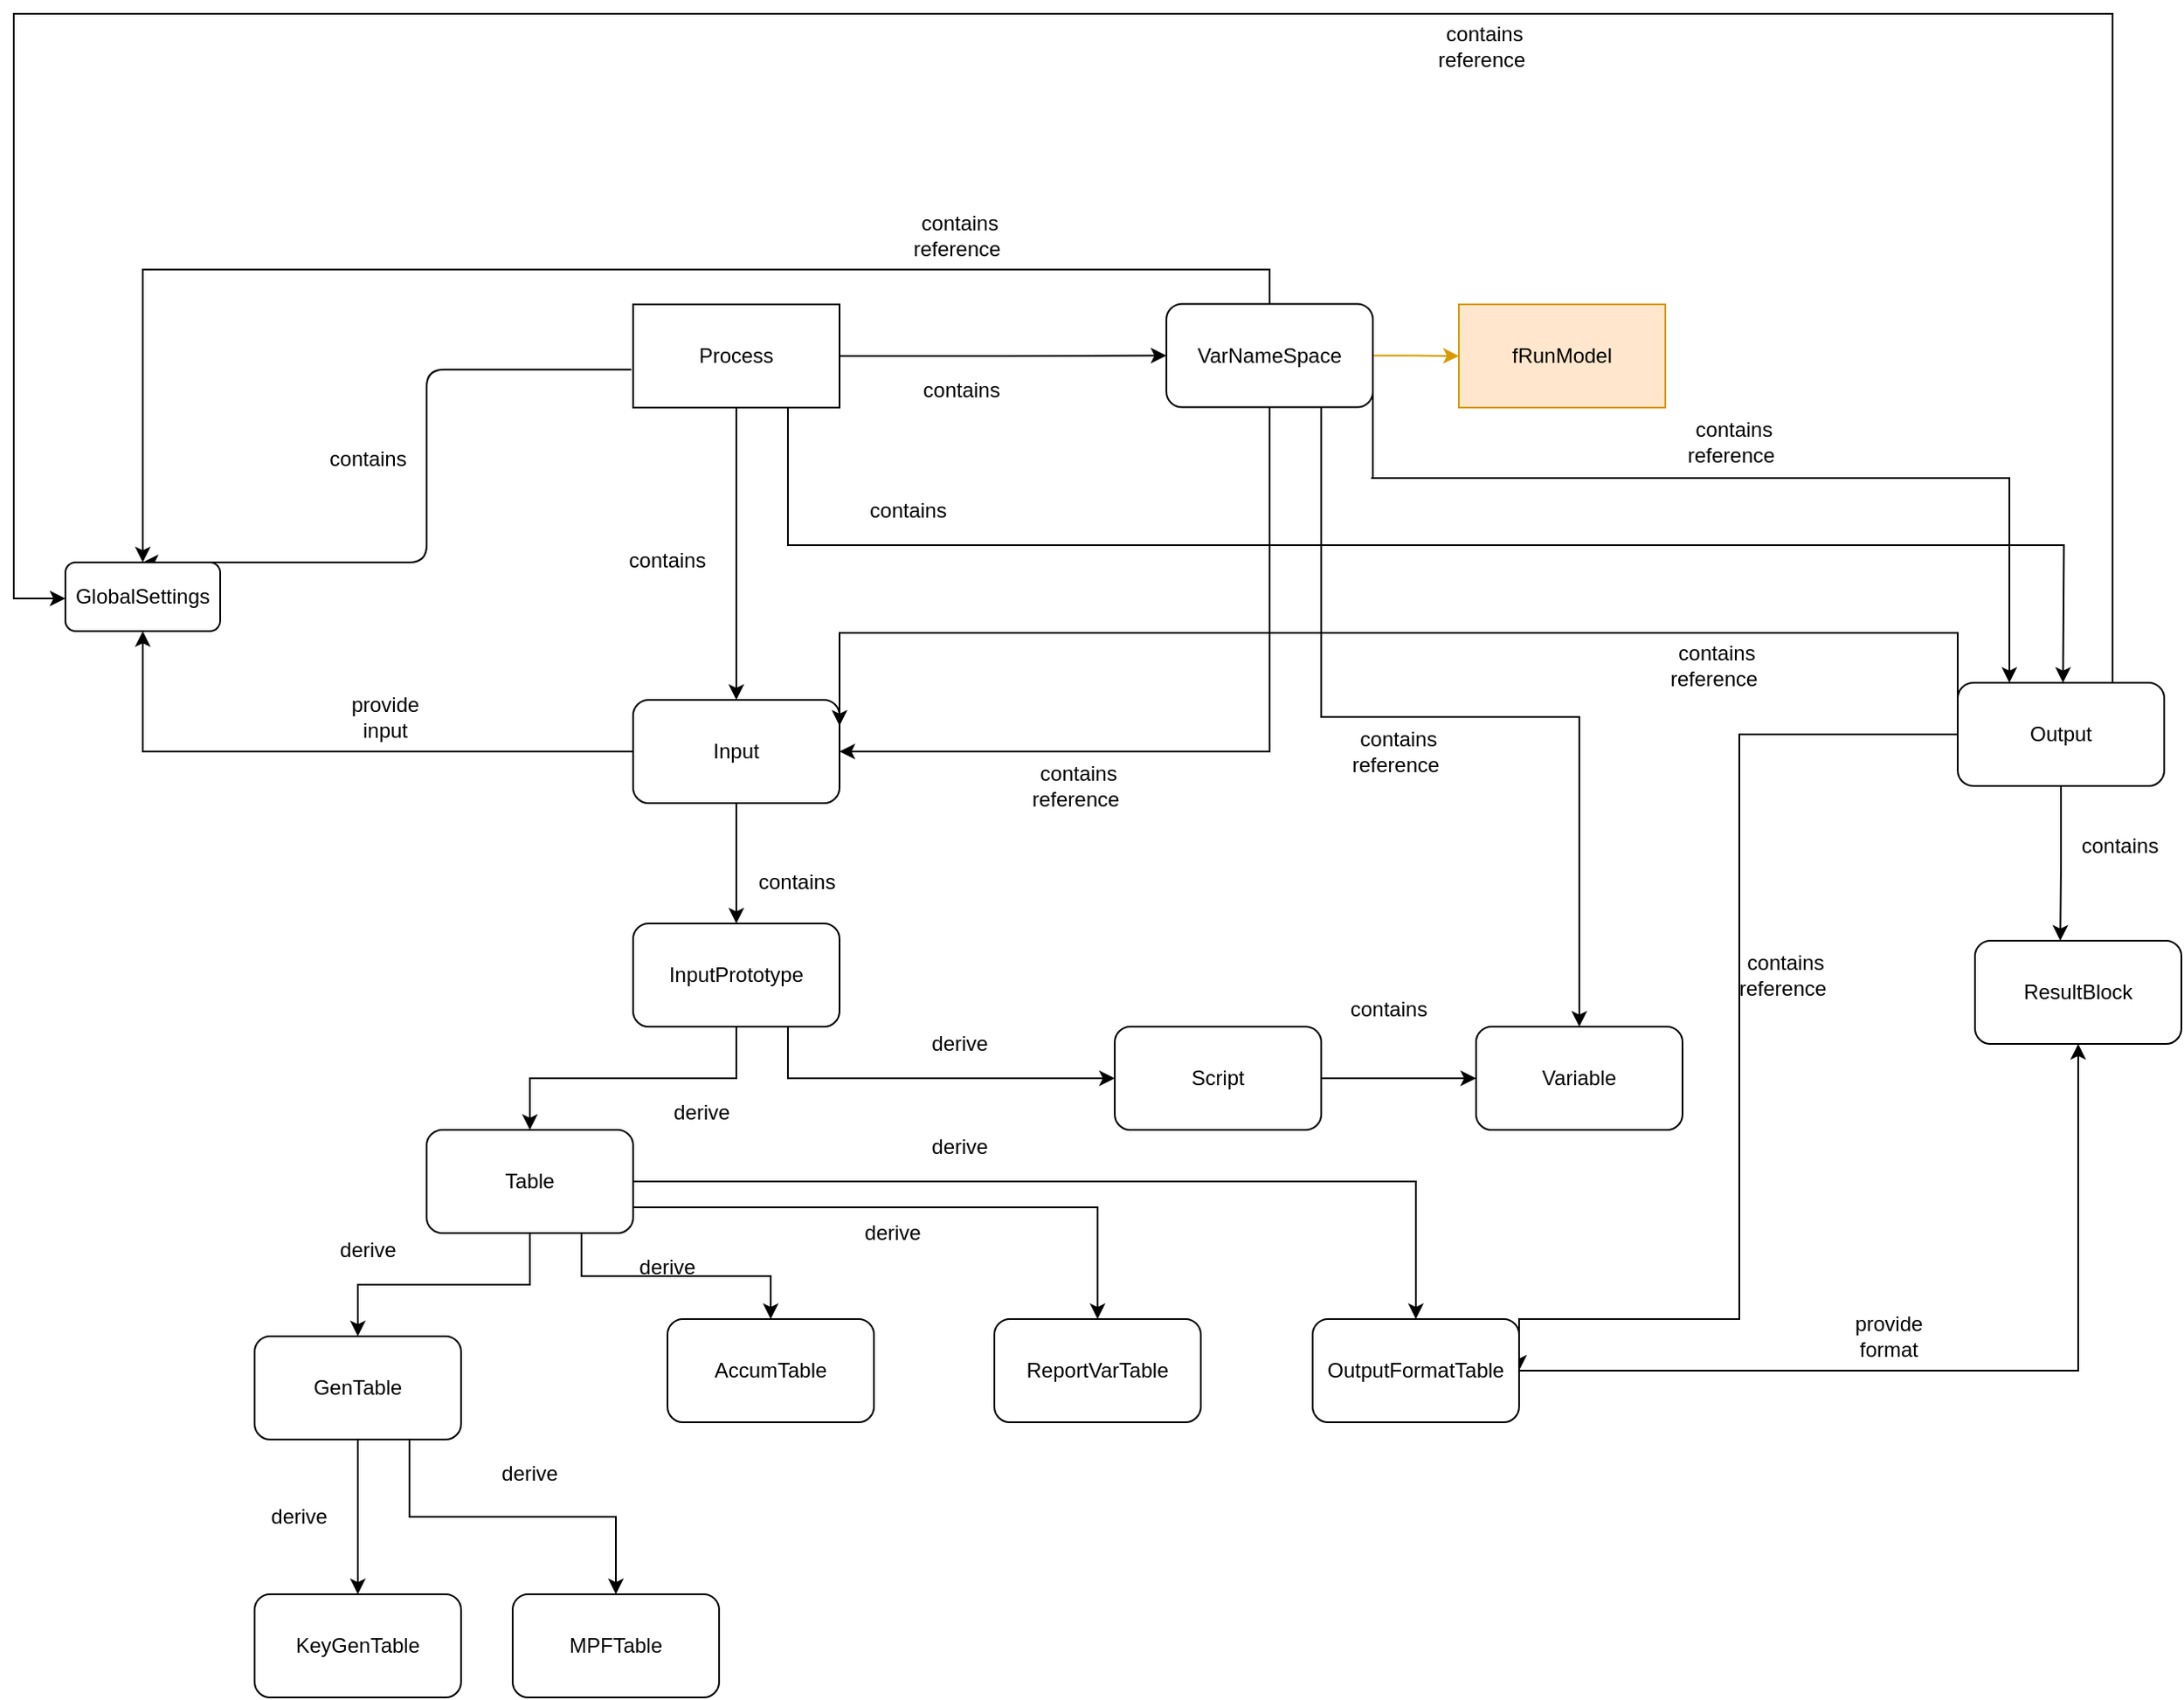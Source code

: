 <mxfile version="10.6.8" type="device"><diagram name="Summary" id="c7558073-3199-34d8-9f00-42111426c3f3"><mxGraphModel dx="1844" dy="1671" grid="1" gridSize="10" guides="1" tooltips="1" connect="1" arrows="1" fold="1" page="1" pageScale="1" pageWidth="826" pageHeight="1169" background="#ffffff" math="0" shadow="0"><root><mxCell id="0"/><mxCell id="1" parent="0"/><mxCell id="VfTE498BWjInkT8SQ6DX-34" style="edgeStyle=orthogonalEdgeStyle;rounded=0;orthogonalLoop=1;jettySize=auto;html=1;exitX=1;exitY=0.5;exitDx=0;exitDy=0;entryX=0;entryY=0.5;entryDx=0;entryDy=0;" parent="1" source="rtfkMrrxHL4lEwhEY03f-96" target="VfTE498BWjInkT8SQ6DX-37" edge="1"><mxGeometry relative="1" as="geometry"><mxPoint x="70" y="-100.294" as="targetPoint"/></mxGeometry></mxCell><mxCell id="VfTE498BWjInkT8SQ6DX-47" style="edgeStyle=orthogonalEdgeStyle;rounded=0;orthogonalLoop=1;jettySize=auto;html=1;exitX=0.75;exitY=1;exitDx=0;exitDy=0;" parent="1" source="rtfkMrrxHL4lEwhEY03f-96" edge="1"><mxGeometry relative="1" as="geometry"><mxPoint x="591.176" y="90" as="targetPoint"/></mxGeometry></mxCell><mxCell id="rtfkMrrxHL4lEwhEY03f-96" value="Process" style="rounded=0;whiteSpace=wrap;html=1;" parent="1" vertex="1"><mxGeometry x="-240" y="-130" width="120" height="60" as="geometry"/></mxCell><mxCell id="rtfkMrrxHL4lEwhEY03f-97" value="" style="endArrow=classic;html=1;edgeStyle=elbowEdgeStyle;" parent="1" source="rtfkMrrxHL4lEwhEY03f-96" target="rtfkMrrxHL4lEwhEY03f-98" edge="1"><mxGeometry width="50" height="50" relative="1" as="geometry"><mxPoint x="20" y="140" as="sourcePoint"/><mxPoint x="-90" y="140" as="targetPoint"/></mxGeometry></mxCell><mxCell id="VfTE498BWjInkT8SQ6DX-28" style="edgeStyle=orthogonalEdgeStyle;rounded=0;orthogonalLoop=1;jettySize=auto;html=1;exitX=0;exitY=0.5;exitDx=0;exitDy=0;entryX=0.5;entryY=1;entryDx=0;entryDy=0;" parent="1" source="rtfkMrrxHL4lEwhEY03f-98" target="rtfkMrrxHL4lEwhEY03f-101" edge="1"><mxGeometry relative="1" as="geometry"/></mxCell><mxCell id="rtfkMrrxHL4lEwhEY03f-98" value="Input" style="rounded=1;whiteSpace=wrap;html=1;glass=0;" parent="1" vertex="1"><mxGeometry x="-240" y="100" width="120" height="60" as="geometry"/></mxCell><mxCell id="rtfkMrrxHL4lEwhEY03f-99" value="" style="endArrow=classic;html=1;entryX=0.5;entryY=0;entryDx=0;entryDy=0;edgeStyle=elbowEdgeStyle;exitX=-0.008;exitY=0.632;exitDx=0;exitDy=0;exitPerimeter=0;" parent="1" source="rtfkMrrxHL4lEwhEY03f-96" target="rtfkMrrxHL4lEwhEY03f-101" edge="1"><mxGeometry width="50" height="50" relative="1" as="geometry"><mxPoint x="-150" y="240" as="sourcePoint"/><mxPoint x="-220" y="250" as="targetPoint"/><Array as="points"><mxPoint x="-360" y="-60"/><mxPoint x="-470" y="200"/></Array></mxGeometry></mxCell><mxCell id="rtfkMrrxHL4lEwhEY03f-101" value="GlobalSettings" style="rounded=1;whiteSpace=wrap;html=1;glass=0;" parent="1" vertex="1"><mxGeometry x="-570" y="20" width="90" height="40" as="geometry"/></mxCell><mxCell id="rtfkMrrxHL4lEwhEY03f-102" value="" style="endArrow=classic;html=1;edgeStyle=elbowEdgeStyle;" parent="1" target="rtfkMrrxHL4lEwhEY03f-103" edge="1"><mxGeometry width="50" height="50" relative="1" as="geometry"><mxPoint x="-180" y="160" as="sourcePoint"/><mxPoint x="-100" y="230" as="targetPoint"/></mxGeometry></mxCell><mxCell id="VfTE498BWjInkT8SQ6DX-8" style="edgeStyle=orthogonalEdgeStyle;rounded=0;orthogonalLoop=1;jettySize=auto;html=1;exitX=0.5;exitY=1;exitDx=0;exitDy=0;entryX=0.5;entryY=0;entryDx=0;entryDy=0;" parent="1" source="rtfkMrrxHL4lEwhEY03f-103" target="VfTE498BWjInkT8SQ6DX-6" edge="1"><mxGeometry relative="1" as="geometry"/></mxCell><mxCell id="VfTE498BWjInkT8SQ6DX-12" style="edgeStyle=orthogonalEdgeStyle;rounded=0;orthogonalLoop=1;jettySize=auto;html=1;exitX=0.75;exitY=1;exitDx=0;exitDy=0;" parent="1" source="rtfkMrrxHL4lEwhEY03f-103" target="VfTE498BWjInkT8SQ6DX-11" edge="1"><mxGeometry relative="1" as="geometry"/></mxCell><mxCell id="rtfkMrrxHL4lEwhEY03f-103" value="InputPrototype&lt;br&gt;" style="rounded=1;whiteSpace=wrap;html=1;" parent="1" vertex="1"><mxGeometry x="-240" y="230.0" width="120" height="60" as="geometry"/></mxCell><mxCell id="VfTE498BWjInkT8SQ6DX-1" value="contains" style="text;html=1;strokeColor=none;fillColor=none;align=center;verticalAlign=middle;whiteSpace=wrap;rounded=0;" parent="1" vertex="1"><mxGeometry x="-414" y="-50" width="40" height="20" as="geometry"/></mxCell><mxCell id="VfTE498BWjInkT8SQ6DX-5" value="contains" style="text;html=1;strokeColor=none;fillColor=none;align=center;verticalAlign=middle;whiteSpace=wrap;rounded=0;" parent="1" vertex="1"><mxGeometry x="-240" y="9" width="40" height="20" as="geometry"/></mxCell><mxCell id="VfTE498BWjInkT8SQ6DX-14" style="edgeStyle=orthogonalEdgeStyle;rounded=0;orthogonalLoop=1;jettySize=auto;html=1;exitX=0.5;exitY=1;exitDx=0;exitDy=0;entryX=0.5;entryY=0;entryDx=0;entryDy=0;" parent="1" source="VfTE498BWjInkT8SQ6DX-6" target="VfTE498BWjInkT8SQ6DX-13" edge="1"><mxGeometry relative="1" as="geometry"/></mxCell><mxCell id="VfTE498BWjInkT8SQ6DX-21" style="edgeStyle=orthogonalEdgeStyle;rounded=0;orthogonalLoop=1;jettySize=auto;html=1;exitX=0.75;exitY=1;exitDx=0;exitDy=0;" parent="1" source="VfTE498BWjInkT8SQ6DX-6" target="VfTE498BWjInkT8SQ6DX-22" edge="1"><mxGeometry relative="1" as="geometry"><mxPoint x="-160" y="470" as="targetPoint"/></mxGeometry></mxCell><mxCell id="VfTE498BWjInkT8SQ6DX-24" style="edgeStyle=orthogonalEdgeStyle;rounded=0;orthogonalLoop=1;jettySize=auto;html=1;exitX=1;exitY=0.75;exitDx=0;exitDy=0;entryX=0.5;entryY=0;entryDx=0;entryDy=0;" parent="1" source="VfTE498BWjInkT8SQ6DX-6" target="VfTE498BWjInkT8SQ6DX-23" edge="1"><mxGeometry relative="1" as="geometry"/></mxCell><mxCell id="VfTE498BWjInkT8SQ6DX-61" style="edgeStyle=orthogonalEdgeStyle;rounded=0;orthogonalLoop=1;jettySize=auto;html=1;exitX=1;exitY=0.5;exitDx=0;exitDy=0;entryX=0.5;entryY=0;entryDx=0;entryDy=0;" parent="1" source="VfTE498BWjInkT8SQ6DX-6" target="VfTE498BWjInkT8SQ6DX-62" edge="1"><mxGeometry relative="1" as="geometry"><mxPoint x="270" y="379.706" as="targetPoint"/></mxGeometry></mxCell><mxCell id="VfTE498BWjInkT8SQ6DX-6" value="Table" style="rounded=1;whiteSpace=wrap;html=1;" parent="1" vertex="1"><mxGeometry x="-360" y="350" width="120" height="60" as="geometry"/></mxCell><mxCell id="VfTE498BWjInkT8SQ6DX-7" value="contains" style="text;html=1;resizable=0;points=[];autosize=1;align=left;verticalAlign=top;spacingTop=-4;" parent="1" vertex="1"><mxGeometry x="-169" y="196" width="60" height="20" as="geometry"/></mxCell><mxCell id="VfTE498BWjInkT8SQ6DX-9" value="derive" style="text;html=1;strokeColor=none;fillColor=none;align=center;verticalAlign=middle;whiteSpace=wrap;rounded=0;" parent="1" vertex="1"><mxGeometry x="-220" y="330" width="40" height="20" as="geometry"/></mxCell><mxCell id="VfTE498BWjInkT8SQ6DX-31" style="edgeStyle=orthogonalEdgeStyle;rounded=0;orthogonalLoop=1;jettySize=auto;html=1;exitX=1;exitY=0.5;exitDx=0;exitDy=0;" parent="1" source="VfTE498BWjInkT8SQ6DX-11" target="VfTE498BWjInkT8SQ6DX-30" edge="1"><mxGeometry relative="1" as="geometry"/></mxCell><mxCell id="VfTE498BWjInkT8SQ6DX-11" value="Script" style="rounded=1;whiteSpace=wrap;html=1;" parent="1" vertex="1"><mxGeometry x="40" y="290" width="120" height="60" as="geometry"/></mxCell><mxCell id="VfTE498BWjInkT8SQ6DX-17" style="edgeStyle=orthogonalEdgeStyle;rounded=0;orthogonalLoop=1;jettySize=auto;html=1;exitX=0.5;exitY=1;exitDx=0;exitDy=0;" parent="1" source="VfTE498BWjInkT8SQ6DX-13" target="VfTE498BWjInkT8SQ6DX-16" edge="1"><mxGeometry relative="1" as="geometry"/></mxCell><mxCell id="VfTE498BWjInkT8SQ6DX-20" style="edgeStyle=orthogonalEdgeStyle;rounded=0;orthogonalLoop=1;jettySize=auto;html=1;exitX=0.75;exitY=1;exitDx=0;exitDy=0;entryX=0.5;entryY=0;entryDx=0;entryDy=0;" parent="1" source="VfTE498BWjInkT8SQ6DX-13" target="VfTE498BWjInkT8SQ6DX-19" edge="1"><mxGeometry relative="1" as="geometry"/></mxCell><mxCell id="VfTE498BWjInkT8SQ6DX-13" value="GenTable" style="rounded=1;whiteSpace=wrap;html=1;" parent="1" vertex="1"><mxGeometry x="-460" y="470" width="120" height="60" as="geometry"/></mxCell><mxCell id="VfTE498BWjInkT8SQ6DX-15" value="derive" style="text;html=1;strokeColor=none;fillColor=none;align=center;verticalAlign=middle;whiteSpace=wrap;rounded=0;" parent="1" vertex="1"><mxGeometry x="-414" y="410" width="40" height="20" as="geometry"/></mxCell><mxCell id="VfTE498BWjInkT8SQ6DX-16" value="KeyGenTable" style="rounded=1;whiteSpace=wrap;html=1;" parent="1" vertex="1"><mxGeometry x="-460" y="620" width="120" height="60" as="geometry"/></mxCell><mxCell id="VfTE498BWjInkT8SQ6DX-18" value="derive" style="text;html=1;strokeColor=none;fillColor=none;align=center;verticalAlign=middle;whiteSpace=wrap;rounded=0;" parent="1" vertex="1"><mxGeometry x="-454" y="565" width="40" height="20" as="geometry"/></mxCell><mxCell id="VfTE498BWjInkT8SQ6DX-19" value="MPFTable&lt;br&gt;" style="rounded=1;whiteSpace=wrap;html=1;" parent="1" vertex="1"><mxGeometry x="-310" y="620" width="120" height="60" as="geometry"/></mxCell><mxCell id="VfTE498BWjInkT8SQ6DX-22" value="AccumTable" style="rounded=1;whiteSpace=wrap;html=1;" parent="1" vertex="1"><mxGeometry x="-220" y="460" width="120" height="60" as="geometry"/></mxCell><mxCell id="VfTE498BWjInkT8SQ6DX-23" value="ReportVarTable" style="rounded=1;whiteSpace=wrap;html=1;" parent="1" vertex="1"><mxGeometry x="-30" y="460" width="120" height="60" as="geometry"/></mxCell><mxCell id="VfTE498BWjInkT8SQ6DX-25" value="derive" style="text;html=1;strokeColor=none;fillColor=none;align=center;verticalAlign=middle;whiteSpace=wrap;rounded=0;" parent="1" vertex="1"><mxGeometry x="-320" y="540" width="40" height="20" as="geometry"/></mxCell><mxCell id="VfTE498BWjInkT8SQ6DX-26" value="derive" style="text;html=1;strokeColor=none;fillColor=none;align=center;verticalAlign=middle;whiteSpace=wrap;rounded=0;" parent="1" vertex="1"><mxGeometry x="-240" y="420" width="40" height="20" as="geometry"/></mxCell><mxCell id="VfTE498BWjInkT8SQ6DX-27" value="derive" style="text;html=1;strokeColor=none;fillColor=none;align=center;verticalAlign=middle;whiteSpace=wrap;rounded=0;" parent="1" vertex="1"><mxGeometry x="-109" y="400" width="40" height="20" as="geometry"/></mxCell><mxCell id="VfTE498BWjInkT8SQ6DX-29" value="provide input" style="text;html=1;strokeColor=none;fillColor=none;align=center;verticalAlign=middle;whiteSpace=wrap;rounded=0;" parent="1" vertex="1"><mxGeometry x="-404" y="100" width="40" height="20" as="geometry"/></mxCell><mxCell id="VfTE498BWjInkT8SQ6DX-30" value="Variable" style="rounded=1;whiteSpace=wrap;html=1;" parent="1" vertex="1"><mxGeometry x="250" y="290" width="120" height="60" as="geometry"/></mxCell><mxCell id="VfTE498BWjInkT8SQ6DX-32" value="contains" style="text;html=1;resizable=0;points=[];autosize=1;align=left;verticalAlign=top;spacingTop=-4;" parent="1" vertex="1"><mxGeometry x="175" y="270" width="60" height="20" as="geometry"/></mxCell><mxCell id="VfTE498BWjInkT8SQ6DX-33" value="derive" style="text;html=1;strokeColor=none;fillColor=none;align=center;verticalAlign=middle;whiteSpace=wrap;rounded=0;" parent="1" vertex="1"><mxGeometry x="-70" y="290" width="40" height="20" as="geometry"/></mxCell><mxCell id="VfTE498BWjInkT8SQ6DX-36" value="contains" style="text;html=1;strokeColor=none;fillColor=none;align=center;verticalAlign=middle;whiteSpace=wrap;rounded=0;" parent="1" vertex="1"><mxGeometry x="-69" y="-90" width="40" height="20" as="geometry"/></mxCell><mxCell id="VfTE498BWjInkT8SQ6DX-40" style="edgeStyle=orthogonalEdgeStyle;rounded=0;orthogonalLoop=1;jettySize=auto;html=1;exitX=0.5;exitY=1;exitDx=0;exitDy=0;entryX=1;entryY=0.5;entryDx=0;entryDy=0;" parent="1" source="VfTE498BWjInkT8SQ6DX-37" target="rtfkMrrxHL4lEwhEY03f-98" edge="1"><mxGeometry relative="1" as="geometry"/></mxCell><mxCell id="VfTE498BWjInkT8SQ6DX-42" style="edgeStyle=orthogonalEdgeStyle;rounded=0;orthogonalLoop=1;jettySize=auto;html=1;exitX=0.75;exitY=1;exitDx=0;exitDy=0;entryX=0.5;entryY=0;entryDx=0;entryDy=0;" parent="1" source="VfTE498BWjInkT8SQ6DX-37" target="VfTE498BWjInkT8SQ6DX-30" edge="1"><mxGeometry relative="1" as="geometry"/></mxCell><mxCell id="VfTE498BWjInkT8SQ6DX-44" style="edgeStyle=orthogonalEdgeStyle;rounded=0;orthogonalLoop=1;jettySize=auto;html=1;exitX=0.5;exitY=0;exitDx=0;exitDy=0;entryX=0.5;entryY=0;entryDx=0;entryDy=0;" parent="1" source="VfTE498BWjInkT8SQ6DX-37" target="rtfkMrrxHL4lEwhEY03f-101" edge="1"><mxGeometry relative="1" as="geometry"/></mxCell><mxCell id="VfTE498BWjInkT8SQ6DX-72" style="edgeStyle=orthogonalEdgeStyle;rounded=0;orthogonalLoop=1;jettySize=auto;html=1;exitX=1;exitY=0.5;exitDx=0;exitDy=0;entryX=0;entryY=0.5;entryDx=0;entryDy=0;fillColor=#ffe6cc;strokeColor=#d79b00;" parent="1" source="VfTE498BWjInkT8SQ6DX-37" target="VfTE498BWjInkT8SQ6DX-71" edge="1"><mxGeometry relative="1" as="geometry"/></mxCell><mxCell id="VfTE498BWjInkT8SQ6DX-79" style="edgeStyle=orthogonalEdgeStyle;rounded=0;orthogonalLoop=1;jettySize=auto;html=1;exitX=1;exitY=0.75;exitDx=0;exitDy=0;entryX=0.25;entryY=0;entryDx=0;entryDy=0;" parent="1" source="VfTE498BWjInkT8SQ6DX-37" target="VfTE498BWjInkT8SQ6DX-53" edge="1"><mxGeometry relative="1" as="geometry"><Array as="points"><mxPoint x="189" y="-29"/><mxPoint x="559" y="-29"/></Array></mxGeometry></mxCell><mxCell id="VfTE498BWjInkT8SQ6DX-37" value="VarNameSpace" style="rounded=1;whiteSpace=wrap;html=1;" parent="1" vertex="1"><mxGeometry x="70" y="-130.235" width="120" height="60" as="geometry"/></mxCell><mxCell id="VfTE498BWjInkT8SQ6DX-41" value="contains reference&amp;nbsp;" style="text;html=1;strokeColor=none;fillColor=none;align=center;verticalAlign=middle;whiteSpace=wrap;rounded=0;" parent="1" vertex="1"><mxGeometry x="-1.5" y="140" width="40" height="20" as="geometry"/></mxCell><mxCell id="VfTE498BWjInkT8SQ6DX-43" value="contains reference&amp;nbsp;" style="text;html=1;strokeColor=none;fillColor=none;align=center;verticalAlign=middle;whiteSpace=wrap;rounded=0;" parent="1" vertex="1"><mxGeometry x="185" y="120" width="40" height="20" as="geometry"/></mxCell><mxCell id="VfTE498BWjInkT8SQ6DX-45" value="contains reference&amp;nbsp;" style="text;html=1;strokeColor=none;fillColor=none;align=center;verticalAlign=middle;whiteSpace=wrap;rounded=0;" parent="1" vertex="1"><mxGeometry x="-70" y="-180" width="40" height="20" as="geometry"/></mxCell><mxCell id="VfTE498BWjInkT8SQ6DX-52" value="contains" style="text;html=1;strokeColor=none;fillColor=none;align=center;verticalAlign=middle;whiteSpace=wrap;rounded=0;" parent="1" vertex="1"><mxGeometry x="-100" y="-20" width="40" height="20" as="geometry"/></mxCell><mxCell id="VfTE498BWjInkT8SQ6DX-54" style="edgeStyle=orthogonalEdgeStyle;rounded=0;orthogonalLoop=1;jettySize=auto;html=1;exitX=0;exitY=0.5;exitDx=0;exitDy=0;entryX=1;entryY=0.25;entryDx=0;entryDy=0;" parent="1" source="VfTE498BWjInkT8SQ6DX-53" target="rtfkMrrxHL4lEwhEY03f-98" edge="1"><mxGeometry relative="1" as="geometry"><Array as="points"><mxPoint x="530" y="61"/><mxPoint x="-120" y="61"/></Array></mxGeometry></mxCell><mxCell id="VfTE498BWjInkT8SQ6DX-56" style="edgeStyle=orthogonalEdgeStyle;rounded=0;orthogonalLoop=1;jettySize=auto;html=1;exitX=0.75;exitY=0;exitDx=0;exitDy=0;" parent="1" source="VfTE498BWjInkT8SQ6DX-53" target="rtfkMrrxHL4lEwhEY03f-101" edge="1"><mxGeometry relative="1" as="geometry"><Array as="points"><mxPoint x="620" y="-299"/><mxPoint x="-600" y="-299"/><mxPoint x="-600" y="41"/></Array></mxGeometry></mxCell><mxCell id="VfTE498BWjInkT8SQ6DX-58" style="edgeStyle=orthogonalEdgeStyle;rounded=0;orthogonalLoop=1;jettySize=auto;html=1;exitX=0.5;exitY=1;exitDx=0;exitDy=0;" parent="1" source="VfTE498BWjInkT8SQ6DX-53" edge="1"><mxGeometry relative="1" as="geometry"><mxPoint x="589.588" y="240" as="targetPoint"/></mxGeometry></mxCell><mxCell id="VfTE498BWjInkT8SQ6DX-66" style="edgeStyle=orthogonalEdgeStyle;rounded=0;orthogonalLoop=1;jettySize=auto;html=1;exitX=0;exitY=0.5;exitDx=0;exitDy=0;entryX=1;entryY=0.5;entryDx=0;entryDy=0;" parent="1" source="VfTE498BWjInkT8SQ6DX-53" target="VfTE498BWjInkT8SQ6DX-62" edge="1"><mxGeometry relative="1" as="geometry"><Array as="points"><mxPoint x="403" y="120"/><mxPoint x="403" y="460"/><mxPoint x="275" y="460"/></Array></mxGeometry></mxCell><mxCell id="VfTE498BWjInkT8SQ6DX-53" value="Output" style="rounded=1;whiteSpace=wrap;html=1;" parent="1" vertex="1"><mxGeometry x="530" y="90" width="120" height="60" as="geometry"/></mxCell><mxCell id="VfTE498BWjInkT8SQ6DX-55" value="contains reference&amp;nbsp;" style="text;html=1;strokeColor=none;fillColor=none;align=center;verticalAlign=middle;whiteSpace=wrap;rounded=0;" parent="1" vertex="1"><mxGeometry x="370" y="70" width="40" height="20" as="geometry"/></mxCell><mxCell id="VfTE498BWjInkT8SQ6DX-57" value="contains reference&amp;nbsp;" style="text;html=1;strokeColor=none;fillColor=none;align=center;verticalAlign=middle;whiteSpace=wrap;rounded=0;" parent="1" vertex="1"><mxGeometry x="235" y="-290" width="40" height="20" as="geometry"/></mxCell><mxCell id="VfTE498BWjInkT8SQ6DX-59" value="ResultBlock" style="rounded=1;whiteSpace=wrap;html=1;" parent="1" vertex="1"><mxGeometry x="540" y="240" width="120" height="60" as="geometry"/></mxCell><mxCell id="VfTE498BWjInkT8SQ6DX-60" value="contains" style="text;html=1;resizable=0;points=[];autosize=1;align=left;verticalAlign=top;spacingTop=-4;" parent="1" vertex="1"><mxGeometry x="600" y="175" width="60" height="20" as="geometry"/></mxCell><mxCell id="VfTE498BWjInkT8SQ6DX-68" style="edgeStyle=orthogonalEdgeStyle;rounded=0;orthogonalLoop=1;jettySize=auto;html=1;exitX=1;exitY=0.5;exitDx=0;exitDy=0;entryX=0.5;entryY=1;entryDx=0;entryDy=0;" parent="1" source="VfTE498BWjInkT8SQ6DX-62" target="VfTE498BWjInkT8SQ6DX-59" edge="1"><mxGeometry relative="1" as="geometry"/></mxCell><mxCell id="VfTE498BWjInkT8SQ6DX-62" value="OutputFormatTable&lt;br&gt;" style="rounded=1;whiteSpace=wrap;html=1;" parent="1" vertex="1"><mxGeometry x="155" y="460" width="120" height="60" as="geometry"/></mxCell><mxCell id="VfTE498BWjInkT8SQ6DX-64" value="derive" style="text;html=1;strokeColor=none;fillColor=none;align=center;verticalAlign=middle;whiteSpace=wrap;rounded=0;" parent="1" vertex="1"><mxGeometry x="-70" y="350" width="40" height="20" as="geometry"/></mxCell><mxCell id="VfTE498BWjInkT8SQ6DX-67" value="contains reference&amp;nbsp;" style="text;html=1;strokeColor=none;fillColor=none;align=center;verticalAlign=middle;whiteSpace=wrap;rounded=0;" parent="1" vertex="1"><mxGeometry x="410" y="250" width="40" height="20" as="geometry"/></mxCell><mxCell id="VfTE498BWjInkT8SQ6DX-69" value="provide format" style="text;html=1;strokeColor=none;fillColor=none;align=center;verticalAlign=middle;whiteSpace=wrap;rounded=0;" parent="1" vertex="1"><mxGeometry x="470" y="460" width="40" height="20" as="geometry"/></mxCell><mxCell id="VfTE498BWjInkT8SQ6DX-71" value="fRunModel" style="rounded=0;whiteSpace=wrap;html=1;fillColor=#ffe6cc;strokeColor=#d79b00;" parent="1" vertex="1"><mxGeometry x="240" y="-130" width="120" height="60" as="geometry"/></mxCell><mxCell id="VfTE498BWjInkT8SQ6DX-82" value="contains reference&amp;nbsp;" style="text;html=1;strokeColor=none;fillColor=none;align=center;verticalAlign=middle;whiteSpace=wrap;rounded=0;" parent="1" vertex="1"><mxGeometry x="380" y="-60" width="40" height="20" as="geometry"/></mxCell></root></mxGraphModel></diagram><diagram id="H4gCP0SQRBLnav2HB_Wo" name="NewModel"><mxGraphModel dx="2281" dy="717" grid="1" gridSize="10" guides="1" tooltips="1" connect="1" arrows="1" fold="1" page="1" pageScale="1" pageWidth="827" pageHeight="1169" math="0" shadow="0"><root><mxCell id="AunVFKZkoW7fgzbMoTxJ-0"/><mxCell id="AunVFKZkoW7fgzbMoTxJ-1" parent="AunVFKZkoW7fgzbMoTxJ-0"/><mxCell id="vzEvoz7WxrEe4FEWU8eW-2" style="edgeStyle=orthogonalEdgeStyle;rounded=0;orthogonalLoop=1;jettySize=auto;html=1;exitX=0.25;exitY=1;exitDx=0;exitDy=0;" edge="1" parent="AunVFKZkoW7fgzbMoTxJ-1" source="vzEvoz7WxrEe4FEWU8eW-0" target="vzEvoz7WxrEe4FEWU8eW-1"><mxGeometry relative="1" as="geometry"/></mxCell><mxCell id="vzEvoz7WxrEe4FEWU8eW-21" value="contain" style="text;html=1;resizable=0;points=[];align=center;verticalAlign=middle;labelBackgroundColor=#ffffff;" vertex="1" connectable="0" parent="vzEvoz7WxrEe4FEWU8eW-2"><mxGeometry x="-0.092" relative="1" as="geometry"><mxPoint as="offset"/></mxGeometry></mxCell><mxCell id="vzEvoz7WxrEe4FEWU8eW-50" style="edgeStyle=orthogonalEdgeStyle;rounded=0;orthogonalLoop=1;jettySize=auto;html=1;exitX=0.5;exitY=1;exitDx=0;exitDy=0;" edge="1" parent="AunVFKZkoW7fgzbMoTxJ-1" source="vzEvoz7WxrEe4FEWU8eW-0" target="vzEvoz7WxrEe4FEWU8eW-49"><mxGeometry relative="1" as="geometry"/></mxCell><mxCell id="vzEvoz7WxrEe4FEWU8eW-51" value="contain" style="text;html=1;resizable=0;points=[];align=center;verticalAlign=middle;labelBackgroundColor=#ffffff;" vertex="1" connectable="0" parent="vzEvoz7WxrEe4FEWU8eW-50"><mxGeometry x="-0.184" y="-1" relative="1" as="geometry"><mxPoint as="offset"/></mxGeometry></mxCell><mxCell id="vzEvoz7WxrEe4FEWU8eW-102" style="edgeStyle=orthogonalEdgeStyle;rounded=0;orthogonalLoop=1;jettySize=auto;html=1;exitX=1;exitY=0.5;exitDx=0;exitDy=0;" edge="1" parent="AunVFKZkoW7fgzbMoTxJ-1" source="vzEvoz7WxrEe4FEWU8eW-0" target="vzEvoz7WxrEe4FEWU8eW-101"><mxGeometry relative="1" as="geometry"/></mxCell><mxCell id="vzEvoz7WxrEe4FEWU8eW-0" value="Model" style="rounded=0;whiteSpace=wrap;html=1;" vertex="1" parent="AunVFKZkoW7fgzbMoTxJ-1"><mxGeometry x="220" y="30" width="120" height="60" as="geometry"/></mxCell><mxCell id="vzEvoz7WxrEe4FEWU8eW-5" style="edgeStyle=orthogonalEdgeStyle;rounded=0;orthogonalLoop=1;jettySize=auto;html=1;exitX=0.5;exitY=1;exitDx=0;exitDy=0;" edge="1" parent="AunVFKZkoW7fgzbMoTxJ-1" source="vzEvoz7WxrEe4FEWU8eW-1" target="vzEvoz7WxrEe4FEWU8eW-3"><mxGeometry relative="1" as="geometry"><mxPoint x="60" y="230" as="sourcePoint"/><Array as="points"><mxPoint x="60" y="290"/><mxPoint x="60" y="290"/></Array></mxGeometry></mxCell><mxCell id="vzEvoz7WxrEe4FEWU8eW-22" value="contain" style="text;html=1;resizable=0;points=[];align=center;verticalAlign=middle;labelBackgroundColor=#ffffff;" vertex="1" connectable="0" parent="vzEvoz7WxrEe4FEWU8eW-5"><mxGeometry x="0.4" y="-36" relative="1" as="geometry"><mxPoint x="36" y="-36" as="offset"/></mxGeometry></mxCell><mxCell id="vzEvoz7WxrEe4FEWU8eW-1" value="Input" style="rounded=0;whiteSpace=wrap;html=1;" vertex="1" parent="AunVFKZkoW7fgzbMoTxJ-1"><mxGeometry y="160" width="120" height="60" as="geometry"/></mxCell><mxCell id="vzEvoz7WxrEe4FEWU8eW-7" style="edgeStyle=orthogonalEdgeStyle;rounded=0;orthogonalLoop=1;jettySize=auto;html=1;exitX=0.25;exitY=1;exitDx=0;exitDy=0;entryX=0.5;entryY=0;entryDx=0;entryDy=0;" edge="1" parent="AunVFKZkoW7fgzbMoTxJ-1" source="vzEvoz7WxrEe4FEWU8eW-3" target="vzEvoz7WxrEe4FEWU8eW-8"><mxGeometry relative="1" as="geometry"><mxPoint x="-130" y="390" as="targetPoint"/><Array as="points"><mxPoint x="30" y="420"/><mxPoint x="-220" y="420"/><mxPoint x="-220" y="475"/></Array></mxGeometry></mxCell><mxCell id="vzEvoz7WxrEe4FEWU8eW-20" value="Derive" style="text;html=1;resizable=0;points=[];align=center;verticalAlign=middle;labelBackgroundColor=#ffffff;" vertex="1" connectable="0" parent="vzEvoz7WxrEe4FEWU8eW-7"><mxGeometry x="0.11" relative="1" as="geometry"><mxPoint as="offset"/></mxGeometry></mxCell><mxCell id="vzEvoz7WxrEe4FEWU8eW-24" style="edgeStyle=orthogonalEdgeStyle;rounded=0;orthogonalLoop=1;jettySize=auto;html=1;exitX=0.5;exitY=1;exitDx=0;exitDy=0;entryX=0.5;entryY=0;entryDx=0;entryDy=0;" edge="1" parent="AunVFKZkoW7fgzbMoTxJ-1" source="vzEvoz7WxrEe4FEWU8eW-3" target="vzEvoz7WxrEe4FEWU8eW-23"><mxGeometry relative="1" as="geometry"/></mxCell><mxCell id="vzEvoz7WxrEe4FEWU8eW-25" value="Derive" style="text;html=1;resizable=0;points=[];align=center;verticalAlign=middle;labelBackgroundColor=#ffffff;" vertex="1" connectable="0" parent="vzEvoz7WxrEe4FEWU8eW-24"><mxGeometry x="-0.191" y="2" relative="1" as="geometry"><mxPoint as="offset"/></mxGeometry></mxCell><mxCell id="vzEvoz7WxrEe4FEWU8eW-46" style="edgeStyle=orthogonalEdgeStyle;rounded=0;orthogonalLoop=1;jettySize=auto;html=1;exitX=0.75;exitY=1;exitDx=0;exitDy=0;entryX=0.5;entryY=0;entryDx=0;entryDy=0;" edge="1" parent="AunVFKZkoW7fgzbMoTxJ-1" source="vzEvoz7WxrEe4FEWU8eW-3" target="vzEvoz7WxrEe4FEWU8eW-45"><mxGeometry relative="1" as="geometry"><Array as="points"><mxPoint x="90" y="423"/><mxPoint x="550" y="423"/><mxPoint x="550" y="470"/></Array></mxGeometry></mxCell><mxCell id="vzEvoz7WxrEe4FEWU8eW-54" style="edgeStyle=orthogonalEdgeStyle;rounded=0;orthogonalLoop=1;jettySize=auto;html=1;exitX=0.75;exitY=1;exitDx=0;exitDy=0;entryX=0.5;entryY=0;entryDx=0;entryDy=0;" edge="1" parent="AunVFKZkoW7fgzbMoTxJ-1" source="vzEvoz7WxrEe4FEWU8eW-3" target="vzEvoz7WxrEe4FEWU8eW-53"><mxGeometry relative="1" as="geometry"/></mxCell><mxCell id="vzEvoz7WxrEe4FEWU8eW-3" value="BaseTable" style="rounded=0;whiteSpace=wrap;html=1;" vertex="1" parent="AunVFKZkoW7fgzbMoTxJ-1"><mxGeometry y="315" width="120" height="60" as="geometry"/></mxCell><mxCell id="vzEvoz7WxrEe4FEWU8eW-14" style="edgeStyle=orthogonalEdgeStyle;rounded=0;orthogonalLoop=1;jettySize=auto;html=1;exitX=0.5;exitY=1;exitDx=0;exitDy=0;entryX=0.5;entryY=0;entryDx=0;entryDy=0;" edge="1" parent="AunVFKZkoW7fgzbMoTxJ-1" source="vzEvoz7WxrEe4FEWU8eW-8" target="vzEvoz7WxrEe4FEWU8eW-10"><mxGeometry relative="1" as="geometry"/></mxCell><mxCell id="vzEvoz7WxrEe4FEWU8eW-15" style="edgeStyle=orthogonalEdgeStyle;rounded=0;orthogonalLoop=1;jettySize=auto;html=1;exitX=0.5;exitY=1;exitDx=0;exitDy=0;entryX=0.5;entryY=0;entryDx=0;entryDy=0;" edge="1" parent="AunVFKZkoW7fgzbMoTxJ-1" source="vzEvoz7WxrEe4FEWU8eW-8" target="vzEvoz7WxrEe4FEWU8eW-11"><mxGeometry relative="1" as="geometry"/></mxCell><mxCell id="vzEvoz7WxrEe4FEWU8eW-8" value="ParameterTable" style="rounded=0;whiteSpace=wrap;html=1;" vertex="1" parent="AunVFKZkoW7fgzbMoTxJ-1"><mxGeometry x="-270" y="475" width="120" height="60" as="geometry"/></mxCell><mxCell id="vzEvoz7WxrEe4FEWU8eW-16" style="edgeStyle=orthogonalEdgeStyle;rounded=0;orthogonalLoop=1;jettySize=auto;html=1;exitX=0.5;exitY=1;exitDx=0;exitDy=0;" edge="1" parent="AunVFKZkoW7fgzbMoTxJ-1" source="vzEvoz7WxrEe4FEWU8eW-10" target="vzEvoz7WxrEe4FEWU8eW-12"><mxGeometry relative="1" as="geometry"/></mxCell><mxCell id="vzEvoz7WxrEe4FEWU8eW-17" value="Derive" style="text;html=1;resizable=0;points=[];align=center;verticalAlign=middle;labelBackgroundColor=#ffffff;" vertex="1" connectable="0" parent="vzEvoz7WxrEe4FEWU8eW-16"><mxGeometry x="0.183" y="-2" relative="1" as="geometry"><mxPoint as="offset"/></mxGeometry></mxCell><mxCell id="vzEvoz7WxrEe4FEWU8eW-18" style="edgeStyle=orthogonalEdgeStyle;rounded=0;orthogonalLoop=1;jettySize=auto;html=1;" edge="1" parent="AunVFKZkoW7fgzbMoTxJ-1" source="vzEvoz7WxrEe4FEWU8eW-10" target="vzEvoz7WxrEe4FEWU8eW-13"><mxGeometry relative="1" as="geometry"/></mxCell><mxCell id="vzEvoz7WxrEe4FEWU8eW-19" value="Derive" style="text;html=1;resizable=0;points=[];align=center;verticalAlign=middle;labelBackgroundColor=#ffffff;" vertex="1" connectable="0" parent="vzEvoz7WxrEe4FEWU8eW-18"><mxGeometry x="0.154" y="-2" relative="1" as="geometry"><mxPoint as="offset"/></mxGeometry></mxCell><mxCell id="vzEvoz7WxrEe4FEWU8eW-10" value="LookupTable" style="rounded=0;whiteSpace=wrap;html=1;" vertex="1" parent="AunVFKZkoW7fgzbMoTxJ-1"><mxGeometry x="-380" y="575" width="120" height="60" as="geometry"/></mxCell><mxCell id="vzEvoz7WxrEe4FEWU8eW-11" value="RecordTable" style="rounded=0;whiteSpace=wrap;html=1;" vertex="1" parent="AunVFKZkoW7fgzbMoTxJ-1"><mxGeometry x="-190" y="575" width="120" height="60" as="geometry"/></mxCell><mxCell id="vzEvoz7WxrEe4FEWU8eW-12" value="PlasmSpecificTable" style="rounded=0;whiteSpace=wrap;html=1;" vertex="1" parent="AunVFKZkoW7fgzbMoTxJ-1"><mxGeometry x="-450" y="685" width="120" height="60" as="geometry"/></mxCell><mxCell id="vzEvoz7WxrEe4FEWU8eW-13" value="GlobalTable" style="rounded=0;whiteSpace=wrap;html=1;" vertex="1" parent="AunVFKZkoW7fgzbMoTxJ-1"><mxGeometry x="-300" y="685" width="120" height="60" as="geometry"/></mxCell><mxCell id="vzEvoz7WxrEe4FEWU8eW-33" style="edgeStyle=orthogonalEdgeStyle;rounded=0;orthogonalLoop=1;jettySize=auto;html=1;exitX=0.5;exitY=1;exitDx=0;exitDy=0;entryX=1;entryY=0.5;entryDx=0;entryDy=0;" edge="1" parent="AunVFKZkoW7fgzbMoTxJ-1" source="vzEvoz7WxrEe4FEWU8eW-23" target="vzEvoz7WxrEe4FEWU8eW-32"><mxGeometry relative="1" as="geometry"><Array as="points"><mxPoint x="180" y="700"/></Array></mxGeometry></mxCell><mxCell id="vzEvoz7WxrEe4FEWU8eW-34" value="Derive" style="text;html=1;resizable=0;points=[];align=center;verticalAlign=middle;labelBackgroundColor=#ffffff;" vertex="1" connectable="0" parent="vzEvoz7WxrEe4FEWU8eW-33"><mxGeometry x="-0.713" relative="1" as="geometry"><mxPoint y="-3.5" as="offset"/></mxGeometry></mxCell><mxCell id="vzEvoz7WxrEe4FEWU8eW-36" style="edgeStyle=orthogonalEdgeStyle;rounded=0;orthogonalLoop=1;jettySize=auto;html=1;exitX=0.5;exitY=1;exitDx=0;exitDy=0;entryX=1;entryY=0.5;entryDx=0;entryDy=0;" edge="1" parent="AunVFKZkoW7fgzbMoTxJ-1" source="vzEvoz7WxrEe4FEWU8eW-23" target="vzEvoz7WxrEe4FEWU8eW-35"><mxGeometry relative="1" as="geometry"/></mxCell><mxCell id="vzEvoz7WxrEe4FEWU8eW-38" style="edgeStyle=orthogonalEdgeStyle;rounded=0;orthogonalLoop=1;jettySize=auto;html=1;exitX=0.5;exitY=1;exitDx=0;exitDy=0;entryX=1;entryY=0.5;entryDx=0;entryDy=0;" edge="1" parent="AunVFKZkoW7fgzbMoTxJ-1" source="vzEvoz7WxrEe4FEWU8eW-23" target="vzEvoz7WxrEe4FEWU8eW-37"><mxGeometry relative="1" as="geometry"/></mxCell><mxCell id="vzEvoz7WxrEe4FEWU8eW-40" style="edgeStyle=orthogonalEdgeStyle;rounded=0;orthogonalLoop=1;jettySize=auto;html=1;exitX=0.5;exitY=1;exitDx=0;exitDy=0;entryX=1;entryY=0.5;entryDx=0;entryDy=0;" edge="1" parent="AunVFKZkoW7fgzbMoTxJ-1" source="vzEvoz7WxrEe4FEWU8eW-23" target="vzEvoz7WxrEe4FEWU8eW-39"><mxGeometry relative="1" as="geometry"/></mxCell><mxCell id="vzEvoz7WxrEe4FEWU8eW-42" style="edgeStyle=orthogonalEdgeStyle;rounded=0;orthogonalLoop=1;jettySize=auto;html=1;exitX=0.5;exitY=1;exitDx=0;exitDy=0;entryX=1;entryY=0.5;entryDx=0;entryDy=0;" edge="1" parent="AunVFKZkoW7fgzbMoTxJ-1" source="vzEvoz7WxrEe4FEWU8eW-23" target="vzEvoz7WxrEe4FEWU8eW-41"><mxGeometry relative="1" as="geometry"/></mxCell><mxCell id="vzEvoz7WxrEe4FEWU8eW-23" value="&lt;div&gt;DefinitionTable&lt;/div&gt;" style="rounded=0;whiteSpace=wrap;html=1;" vertex="1" parent="AunVFKZkoW7fgzbMoTxJ-1"><mxGeometry x="120" y="470" width="120" height="60" as="geometry"/></mxCell><mxCell id="vzEvoz7WxrEe4FEWU8eW-27" value="PlasmGroupTable" style="rounded=0;whiteSpace=wrap;html=1;" vertex="1" parent="AunVFKZkoW7fgzbMoTxJ-1"><mxGeometry x="250" y="685" width="120" height="60" as="geometry"/></mxCell><mxCell id="vzEvoz7WxrEe4FEWU8eW-32" value="CellDefGroupTable" style="rounded=0;whiteSpace=wrap;html=1;" vertex="1" parent="AunVFKZkoW7fgzbMoTxJ-1"><mxGeometry y="670" width="120" height="60" as="geometry"/></mxCell><mxCell id="vzEvoz7WxrEe4FEWU8eW-35" value="&lt;div&gt;DimensionTable&lt;/div&gt;" style="rounded=0;whiteSpace=wrap;html=1;" vertex="1" parent="AunVFKZkoW7fgzbMoTxJ-1"><mxGeometry y="980" width="120" height="60" as="geometry"/></mxCell><mxCell id="vzEvoz7WxrEe4FEWU8eW-37" value="EnumTable" style="rounded=0;whiteSpace=wrap;html=1;" vertex="1" parent="AunVFKZkoW7fgzbMoTxJ-1"><mxGeometry y="880" width="120" height="60" as="geometry"/></mxCell><mxCell id="vzEvoz7WxrEe4FEWU8eW-39" value="&lt;div&gt;CellDefTable&lt;/div&gt;&lt;div&gt;&lt;br&gt;&lt;/div&gt;" style="rounded=0;whiteSpace=wrap;html=1;" vertex="1" parent="AunVFKZkoW7fgzbMoTxJ-1"><mxGeometry y="770" width="120" height="60" as="geometry"/></mxCell><mxCell id="vzEvoz7WxrEe4FEWU8eW-41" value="PlasmDefTable" style="rounded=0;whiteSpace=wrap;html=1;" vertex="1" parent="AunVFKZkoW7fgzbMoTxJ-1"><mxGeometry y="1080" width="120" height="60" as="geometry"/></mxCell><mxCell id="vzEvoz7WxrEe4FEWU8eW-43" value="ModelStrutureTable" style="rounded=0;whiteSpace=wrap;html=1;" vertex="1" parent="AunVFKZkoW7fgzbMoTxJ-1"><mxGeometry x="250" y="600" width="120" height="60" as="geometry"/></mxCell><mxCell id="vzEvoz7WxrEe4FEWU8eW-48" style="edgeStyle=orthogonalEdgeStyle;rounded=0;orthogonalLoop=1;jettySize=auto;html=1;exitX=0.5;exitY=1;exitDx=0;exitDy=0;entryX=0.5;entryY=0;entryDx=0;entryDy=0;" edge="1" parent="AunVFKZkoW7fgzbMoTxJ-1" source="vzEvoz7WxrEe4FEWU8eW-45" target="vzEvoz7WxrEe4FEWU8eW-47"><mxGeometry relative="1" as="geometry"><Array as="points"><mxPoint x="560" y="584"/></Array></mxGeometry></mxCell><mxCell id="vzEvoz7WxrEe4FEWU8eW-45" value="SysTable" style="rounded=0;whiteSpace=wrap;html=1;" vertex="1" parent="AunVFKZkoW7fgzbMoTxJ-1"><mxGeometry x="500" y="470" width="120" height="60" as="geometry"/></mxCell><mxCell id="vzEvoz7WxrEe4FEWU8eW-47" value="GlobalSettingTable" style="rounded=0;whiteSpace=wrap;html=1;" vertex="1" parent="AunVFKZkoW7fgzbMoTxJ-1"><mxGeometry x="500" y="584" width="120" height="60" as="geometry"/></mxCell><mxCell id="vzEvoz7WxrEe4FEWU8eW-67" style="edgeStyle=orthogonalEdgeStyle;rounded=0;orthogonalLoop=1;jettySize=auto;html=1;exitX=0.5;exitY=1;exitDx=0;exitDy=0;" edge="1" parent="AunVFKZkoW7fgzbMoTxJ-1" source="vzEvoz7WxrEe4FEWU8eW-78" target="vzEvoz7WxrEe4FEWU8eW-62"><mxGeometry relative="1" as="geometry"/></mxCell><mxCell id="vzEvoz7WxrEe4FEWU8eW-69" value="contain" style="text;html=1;resizable=0;points=[];align=center;verticalAlign=middle;labelBackgroundColor=#ffffff;" vertex="1" connectable="0" parent="vzEvoz7WxrEe4FEWU8eW-67"><mxGeometry x="0.214" y="-1" relative="1" as="geometry"><mxPoint x="43.5" y="33.5" as="offset"/></mxGeometry></mxCell><mxCell id="vzEvoz7WxrEe4FEWU8eW-98" style="edgeStyle=orthogonalEdgeStyle;rounded=0;orthogonalLoop=1;jettySize=auto;html=1;exitX=1;exitY=0.5;exitDx=0;exitDy=0;entryX=0;entryY=0.5;entryDx=0;entryDy=0;" edge="1" parent="AunVFKZkoW7fgzbMoTxJ-1" source="vzEvoz7WxrEe4FEWU8eW-49" target="vzEvoz7WxrEe4FEWU8eW-97"><mxGeometry relative="1" as="geometry"/></mxCell><mxCell id="vzEvoz7WxrEe4FEWU8eW-100" style="edgeStyle=orthogonalEdgeStyle;rounded=0;orthogonalLoop=1;jettySize=auto;html=1;exitX=1;exitY=0.5;exitDx=0;exitDy=0;entryX=0;entryY=0.5;entryDx=0;entryDy=0;" edge="1" parent="AunVFKZkoW7fgzbMoTxJ-1" source="vzEvoz7WxrEe4FEWU8eW-49" target="vzEvoz7WxrEe4FEWU8eW-99"><mxGeometry relative="1" as="geometry"/></mxCell><mxCell id="vzEvoz7WxrEe4FEWU8eW-49" value="Process" style="rounded=0;whiteSpace=wrap;html=1;" vertex="1" parent="AunVFKZkoW7fgzbMoTxJ-1"><mxGeometry x="690" y="160" width="120" height="60" as="geometry"/></mxCell><mxCell id="vzEvoz7WxrEe4FEWU8eW-57" style="edgeStyle=orthogonalEdgeStyle;rounded=0;orthogonalLoop=1;jettySize=auto;html=1;exitX=0.75;exitY=1;exitDx=0;exitDy=0;entryX=1;entryY=0.5;entryDx=0;entryDy=0;" edge="1" parent="AunVFKZkoW7fgzbMoTxJ-1" source="vzEvoz7WxrEe4FEWU8eW-53" target="vzEvoz7WxrEe4FEWU8eW-43"><mxGeometry relative="1" as="geometry"/></mxCell><mxCell id="vzEvoz7WxrEe4FEWU8eW-58" style="edgeStyle=orthogonalEdgeStyle;rounded=0;orthogonalLoop=1;jettySize=auto;html=1;exitX=0.75;exitY=1;exitDx=0;exitDy=0;entryX=1.007;entryY=0.617;entryDx=0;entryDy=0;entryPerimeter=0;" edge="1" parent="AunVFKZkoW7fgzbMoTxJ-1" source="vzEvoz7WxrEe4FEWU8eW-53" target="vzEvoz7WxrEe4FEWU8eW-27"><mxGeometry relative="1" as="geometry"/></mxCell><mxCell id="vzEvoz7WxrEe4FEWU8eW-59" style="edgeStyle=orthogonalEdgeStyle;rounded=0;orthogonalLoop=1;jettySize=auto;html=1;exitX=0.75;exitY=1;exitDx=0;exitDy=0;entryX=1;entryY=0.5;entryDx=0;entryDy=0;" edge="1" parent="AunVFKZkoW7fgzbMoTxJ-1" source="vzEvoz7WxrEe4FEWU8eW-53" target="vzEvoz7WxrEe4FEWU8eW-56"><mxGeometry relative="1" as="geometry"/></mxCell><mxCell id="vzEvoz7WxrEe4FEWU8eW-61" style="edgeStyle=orthogonalEdgeStyle;rounded=0;orthogonalLoop=1;jettySize=auto;html=1;exitX=0.75;exitY=1;exitDx=0;exitDy=0;entryX=1;entryY=0.658;entryDx=0;entryDy=0;entryPerimeter=0;" edge="1" parent="AunVFKZkoW7fgzbMoTxJ-1" source="vzEvoz7WxrEe4FEWU8eW-53" target="vzEvoz7WxrEe4FEWU8eW-60"><mxGeometry relative="1" as="geometry"/></mxCell><mxCell id="vzEvoz7WxrEe4FEWU8eW-53" value="ModelTable" style="rounded=0;whiteSpace=wrap;html=1;" vertex="1" parent="AunVFKZkoW7fgzbMoTxJ-1"><mxGeometry x="310" y="470" width="120" height="60" as="geometry"/></mxCell><mxCell id="vzEvoz7WxrEe4FEWU8eW-56" value="&lt;div&gt;TissueTable(CellGroupTable)&lt;/div&gt;" style="rounded=0;whiteSpace=wrap;html=1;" vertex="1" parent="AunVFKZkoW7fgzbMoTxJ-1"><mxGeometry x="250" y="770" width="120" height="60" as="geometry"/></mxCell><mxCell id="vzEvoz7WxrEe4FEWU8eW-60" value="PlasmTable" style="rounded=0;whiteSpace=wrap;html=1;" vertex="1" parent="AunVFKZkoW7fgzbMoTxJ-1"><mxGeometry x="250" y="870" width="120" height="60" as="geometry"/></mxCell><mxCell id="vzEvoz7WxrEe4FEWU8eW-68" style="edgeStyle=orthogonalEdgeStyle;rounded=0;orthogonalLoop=1;jettySize=auto;html=1;exitX=0.5;exitY=1;exitDx=0;exitDy=0;entryX=0.5;entryY=0;entryDx=0;entryDy=0;" edge="1" parent="AunVFKZkoW7fgzbMoTxJ-1" source="vzEvoz7WxrEe4FEWU8eW-62" target="vzEvoz7WxrEe4FEWU8eW-66"><mxGeometry relative="1" as="geometry"><Array as="points"><mxPoint x="1000" y="380"/></Array></mxGeometry></mxCell><mxCell id="vzEvoz7WxrEe4FEWU8eW-72" style="edgeStyle=orthogonalEdgeStyle;rounded=0;orthogonalLoop=1;jettySize=auto;html=1;exitX=0.5;exitY=1;exitDx=0;exitDy=0;entryX=0.5;entryY=0;entryDx=0;entryDy=0;" edge="1" parent="AunVFKZkoW7fgzbMoTxJ-1" source="vzEvoz7WxrEe4FEWU8eW-62" target="vzEvoz7WxrEe4FEWU8eW-71"><mxGeometry relative="1" as="geometry"/></mxCell><mxCell id="vzEvoz7WxrEe4FEWU8eW-74" value="contain" style="text;html=1;resizable=0;points=[];align=center;verticalAlign=middle;labelBackgroundColor=#ffffff;" vertex="1" connectable="0" parent="vzEvoz7WxrEe4FEWU8eW-72"><mxGeometry x="0.128" y="-1" relative="1" as="geometry"><mxPoint as="offset"/></mxGeometry></mxCell><mxCell id="vzEvoz7WxrEe4FEWU8eW-62" value="Plasm" style="rounded=0;whiteSpace=wrap;html=1;" vertex="1" parent="AunVFKZkoW7fgzbMoTxJ-1"><mxGeometry x="840" y="370" width="120" height="60" as="geometry"/></mxCell><mxCell id="vzEvoz7WxrEe4FEWU8eW-76" style="edgeStyle=orthogonalEdgeStyle;rounded=0;orthogonalLoop=1;jettySize=auto;html=1;exitX=0.5;exitY=1;exitDx=0;exitDy=0;" edge="1" parent="AunVFKZkoW7fgzbMoTxJ-1" source="vzEvoz7WxrEe4FEWU8eW-66"><mxGeometry relative="1" as="geometry"><mxPoint x="1006.667" y="660" as="targetPoint"/></mxGeometry></mxCell><mxCell id="vzEvoz7WxrEe4FEWU8eW-92" style="edgeStyle=orthogonalEdgeStyle;rounded=0;orthogonalLoop=1;jettySize=auto;html=1;exitX=0.75;exitY=1;exitDx=0;exitDy=0;" edge="1" parent="AunVFKZkoW7fgzbMoTxJ-1" source="vzEvoz7WxrEe4FEWU8eW-66"><mxGeometry relative="1" as="geometry"><mxPoint x="1180" y="660" as="targetPoint"/></mxGeometry></mxCell><mxCell id="vzEvoz7WxrEe4FEWU8eW-95" style="edgeStyle=orthogonalEdgeStyle;rounded=0;orthogonalLoop=1;jettySize=auto;html=1;exitX=0.75;exitY=1;exitDx=0;exitDy=0;entryX=0.5;entryY=0;entryDx=0;entryDy=0;" edge="1" parent="AunVFKZkoW7fgzbMoTxJ-1" source="vzEvoz7WxrEe4FEWU8eW-66" target="vzEvoz7WxrEe4FEWU8eW-94"><mxGeometry relative="1" as="geometry"/></mxCell><mxCell id="vzEvoz7WxrEe4FEWU8eW-66" value="Cell" style="rounded=0;whiteSpace=wrap;html=1;" vertex="1" parent="AunVFKZkoW7fgzbMoTxJ-1"><mxGeometry x="946.5" y="520" width="120" height="60" as="geometry"/></mxCell><mxCell id="vzEvoz7WxrEe4FEWU8eW-70" value="contain" style="text;html=1;resizable=0;points=[];align=center;verticalAlign=middle;labelBackgroundColor=#ffffff;" vertex="1" connectable="0" parent="AunVFKZkoW7fgzbMoTxJ-1"><mxGeometry x="999.833" y="419.833" as="geometry"><mxPoint as="offset"/></mxGeometry></mxCell><mxCell id="vzEvoz7WxrEe4FEWU8eW-73" style="edgeStyle=orthogonalEdgeStyle;rounded=0;orthogonalLoop=1;jettySize=auto;html=1;exitX=1;exitY=0.5;exitDx=0;exitDy=0;entryX=0;entryY=0.5;entryDx=0;entryDy=0;" edge="1" parent="AunVFKZkoW7fgzbMoTxJ-1" source="vzEvoz7WxrEe4FEWU8eW-71" target="vzEvoz7WxrEe4FEWU8eW-66"><mxGeometry relative="1" as="geometry"/></mxCell><mxCell id="vzEvoz7WxrEe4FEWU8eW-71" value="Tissue" style="rounded=0;whiteSpace=wrap;html=1;" vertex="1" parent="AunVFKZkoW7fgzbMoTxJ-1"><mxGeometry x="750" y="520" width="120" height="60" as="geometry"/></mxCell><mxCell id="vzEvoz7WxrEe4FEWU8eW-75" value="contain" style="text;html=1;resizable=0;points=[];align=center;verticalAlign=middle;labelBackgroundColor=#ffffff;" vertex="1" connectable="0" parent="AunVFKZkoW7fgzbMoTxJ-1"><mxGeometry x="899.833" y="489.833" as="geometry"><mxPoint as="offset"/></mxGeometry></mxCell><mxCell id="vzEvoz7WxrEe4FEWU8eW-86" style="edgeStyle=orthogonalEdgeStyle;rounded=0;orthogonalLoop=1;jettySize=auto;html=1;exitX=0.5;exitY=1;exitDx=0;exitDy=0;entryX=1;entryY=0.5;entryDx=0;entryDy=0;" edge="1" parent="AunVFKZkoW7fgzbMoTxJ-1" source="vzEvoz7WxrEe4FEWU8eW-77" target="vzEvoz7WxrEe4FEWU8eW-81"><mxGeometry relative="1" as="geometry"/></mxCell><mxCell id="vzEvoz7WxrEe4FEWU8eW-87" style="edgeStyle=orthogonalEdgeStyle;rounded=0;orthogonalLoop=1;jettySize=auto;html=1;exitX=0.5;exitY=1;exitDx=0;exitDy=0;entryX=1;entryY=0.5;entryDx=0;entryDy=0;" edge="1" parent="AunVFKZkoW7fgzbMoTxJ-1" source="vzEvoz7WxrEe4FEWU8eW-77" target="vzEvoz7WxrEe4FEWU8eW-82"><mxGeometry relative="1" as="geometry"/></mxCell><mxCell id="vzEvoz7WxrEe4FEWU8eW-88" style="edgeStyle=orthogonalEdgeStyle;rounded=0;orthogonalLoop=1;jettySize=auto;html=1;exitX=0.5;exitY=1;exitDx=0;exitDy=0;entryX=1;entryY=0.5;entryDx=0;entryDy=0;" edge="1" parent="AunVFKZkoW7fgzbMoTxJ-1" source="vzEvoz7WxrEe4FEWU8eW-77" target="vzEvoz7WxrEe4FEWU8eW-83"><mxGeometry relative="1" as="geometry"/></mxCell><mxCell id="vzEvoz7WxrEe4FEWU8eW-89" style="edgeStyle=orthogonalEdgeStyle;rounded=0;orthogonalLoop=1;jettySize=auto;html=1;exitX=0.5;exitY=1;exitDx=0;exitDy=0;entryX=1;entryY=0.5;entryDx=0;entryDy=0;" edge="1" parent="AunVFKZkoW7fgzbMoTxJ-1" source="vzEvoz7WxrEe4FEWU8eW-77" target="vzEvoz7WxrEe4FEWU8eW-84"><mxGeometry relative="1" as="geometry"/></mxCell><mxCell id="vzEvoz7WxrEe4FEWU8eW-90" style="edgeStyle=orthogonalEdgeStyle;rounded=0;orthogonalLoop=1;jettySize=auto;html=1;exitX=0.5;exitY=1;exitDx=0;exitDy=0;entryX=1;entryY=0.5;entryDx=0;entryDy=0;" edge="1" parent="AunVFKZkoW7fgzbMoTxJ-1" source="vzEvoz7WxrEe4FEWU8eW-77" target="vzEvoz7WxrEe4FEWU8eW-85"><mxGeometry relative="1" as="geometry"/></mxCell><mxCell id="vzEvoz7WxrEe4FEWU8eW-91" value="derive" style="text;html=1;resizable=0;points=[];align=center;verticalAlign=middle;labelBackgroundColor=#ffffff;" vertex="1" connectable="0" parent="vzEvoz7WxrEe4FEWU8eW-90"><mxGeometry x="-0.858" y="-1" relative="1" as="geometry"><mxPoint as="offset"/></mxGeometry></mxCell><mxCell id="vzEvoz7WxrEe4FEWU8eW-77" value="NormalCell" style="rounded=0;whiteSpace=wrap;html=1;" vertex="1" parent="AunVFKZkoW7fgzbMoTxJ-1"><mxGeometry x="947" y="655" width="120" height="60" as="geometry"/></mxCell><mxCell id="vzEvoz7WxrEe4FEWU8eW-78" value="organ" style="rounded=0;whiteSpace=wrap;html=1;" vertex="1" parent="AunVFKZkoW7fgzbMoTxJ-1"><mxGeometry x="690" y="270" width="120" height="60" as="geometry"/></mxCell><mxCell id="vzEvoz7WxrEe4FEWU8eW-79" style="edgeStyle=orthogonalEdgeStyle;rounded=0;orthogonalLoop=1;jettySize=auto;html=1;exitX=0.5;exitY=1;exitDx=0;exitDy=0;" edge="1" parent="AunVFKZkoW7fgzbMoTxJ-1" source="vzEvoz7WxrEe4FEWU8eW-49" target="vzEvoz7WxrEe4FEWU8eW-78"><mxGeometry relative="1" as="geometry"><mxPoint x="750" y="220.333" as="sourcePoint"/><mxPoint x="900" y="370" as="targetPoint"/></mxGeometry></mxCell><mxCell id="vzEvoz7WxrEe4FEWU8eW-80" value="contain" style="text;html=1;resizable=0;points=[];align=center;verticalAlign=middle;labelBackgroundColor=#ffffff;" vertex="1" connectable="0" parent="vzEvoz7WxrEe4FEWU8eW-79"><mxGeometry x="0.214" y="-1" relative="1" as="geometry"><mxPoint x="1" y="-10.5" as="offset"/></mxGeometry></mxCell><mxCell id="vzEvoz7WxrEe4FEWU8eW-81" value="GlobalCell" style="rounded=0;whiteSpace=wrap;html=1;" vertex="1" parent="AunVFKZkoW7fgzbMoTxJ-1"><mxGeometry x="860" y="760" width="120" height="60" as="geometry"/></mxCell><mxCell id="vzEvoz7WxrEe4FEWU8eW-82" value="PlasmSpecificCell" style="rounded=0;whiteSpace=wrap;html=1;" vertex="1" parent="AunVFKZkoW7fgzbMoTxJ-1"><mxGeometry x="860" y="860" width="120" height="60" as="geometry"/></mxCell><mxCell id="vzEvoz7WxrEe4FEWU8eW-83" value="RecordCell" style="rounded=0;whiteSpace=wrap;html=1;" vertex="1" parent="AunVFKZkoW7fgzbMoTxJ-1"><mxGeometry x="860" y="950" width="120" height="60" as="geometry"/></mxCell><mxCell id="vzEvoz7WxrEe4FEWU8eW-84" value="DimensionCell" style="rounded=0;whiteSpace=wrap;html=1;" vertex="1" parent="AunVFKZkoW7fgzbMoTxJ-1"><mxGeometry x="860" y="1050" width="120" height="60" as="geometry"/></mxCell><mxCell id="vzEvoz7WxrEe4FEWU8eW-85" value="BooleanCell" style="rounded=0;whiteSpace=wrap;html=1;" vertex="1" parent="AunVFKZkoW7fgzbMoTxJ-1"><mxGeometry x="860" y="1140" width="120" height="60" as="geometry"/></mxCell><mxCell id="vzEvoz7WxrEe4FEWU8eW-93" value="AggregateCell" style="rounded=0;whiteSpace=wrap;html=1;" vertex="1" parent="AunVFKZkoW7fgzbMoTxJ-1"><mxGeometry x="1120" y="655" width="120" height="60" as="geometry"/></mxCell><mxCell id="vzEvoz7WxrEe4FEWU8eW-94" value="PreprocessCell" style="rounded=0;whiteSpace=wrap;html=1;" vertex="1" parent="AunVFKZkoW7fgzbMoTxJ-1"><mxGeometry x="1280" y="655" width="120" height="60" as="geometry"/></mxCell><mxCell id="vzEvoz7WxrEe4FEWU8eW-97" value="Load()" style="rounded=1;whiteSpace=wrap;html=1;fillColor=#ffe6cc;strokeColor=#d79b00;" vertex="1" parent="AunVFKZkoW7fgzbMoTxJ-1"><mxGeometry x="887" y="120" width="120" height="60" as="geometry"/></mxCell><mxCell id="vzEvoz7WxrEe4FEWU8eW-99" value="Run()" style="rounded=1;whiteSpace=wrap;html=1;fillColor=#ffe6cc;strokeColor=#d79b00;" vertex="1" parent="AunVFKZkoW7fgzbMoTxJ-1"><mxGeometry x="887" y="210" width="120" height="60" as="geometry"/></mxCell><mxCell id="vzEvoz7WxrEe4FEWU8eW-101" value="Output" style="rounded=0;whiteSpace=wrap;html=1;" vertex="1" parent="AunVFKZkoW7fgzbMoTxJ-1"><mxGeometry x="530" width="120" height="60" as="geometry"/></mxCell></root></mxGraphModel></diagram></mxfile>